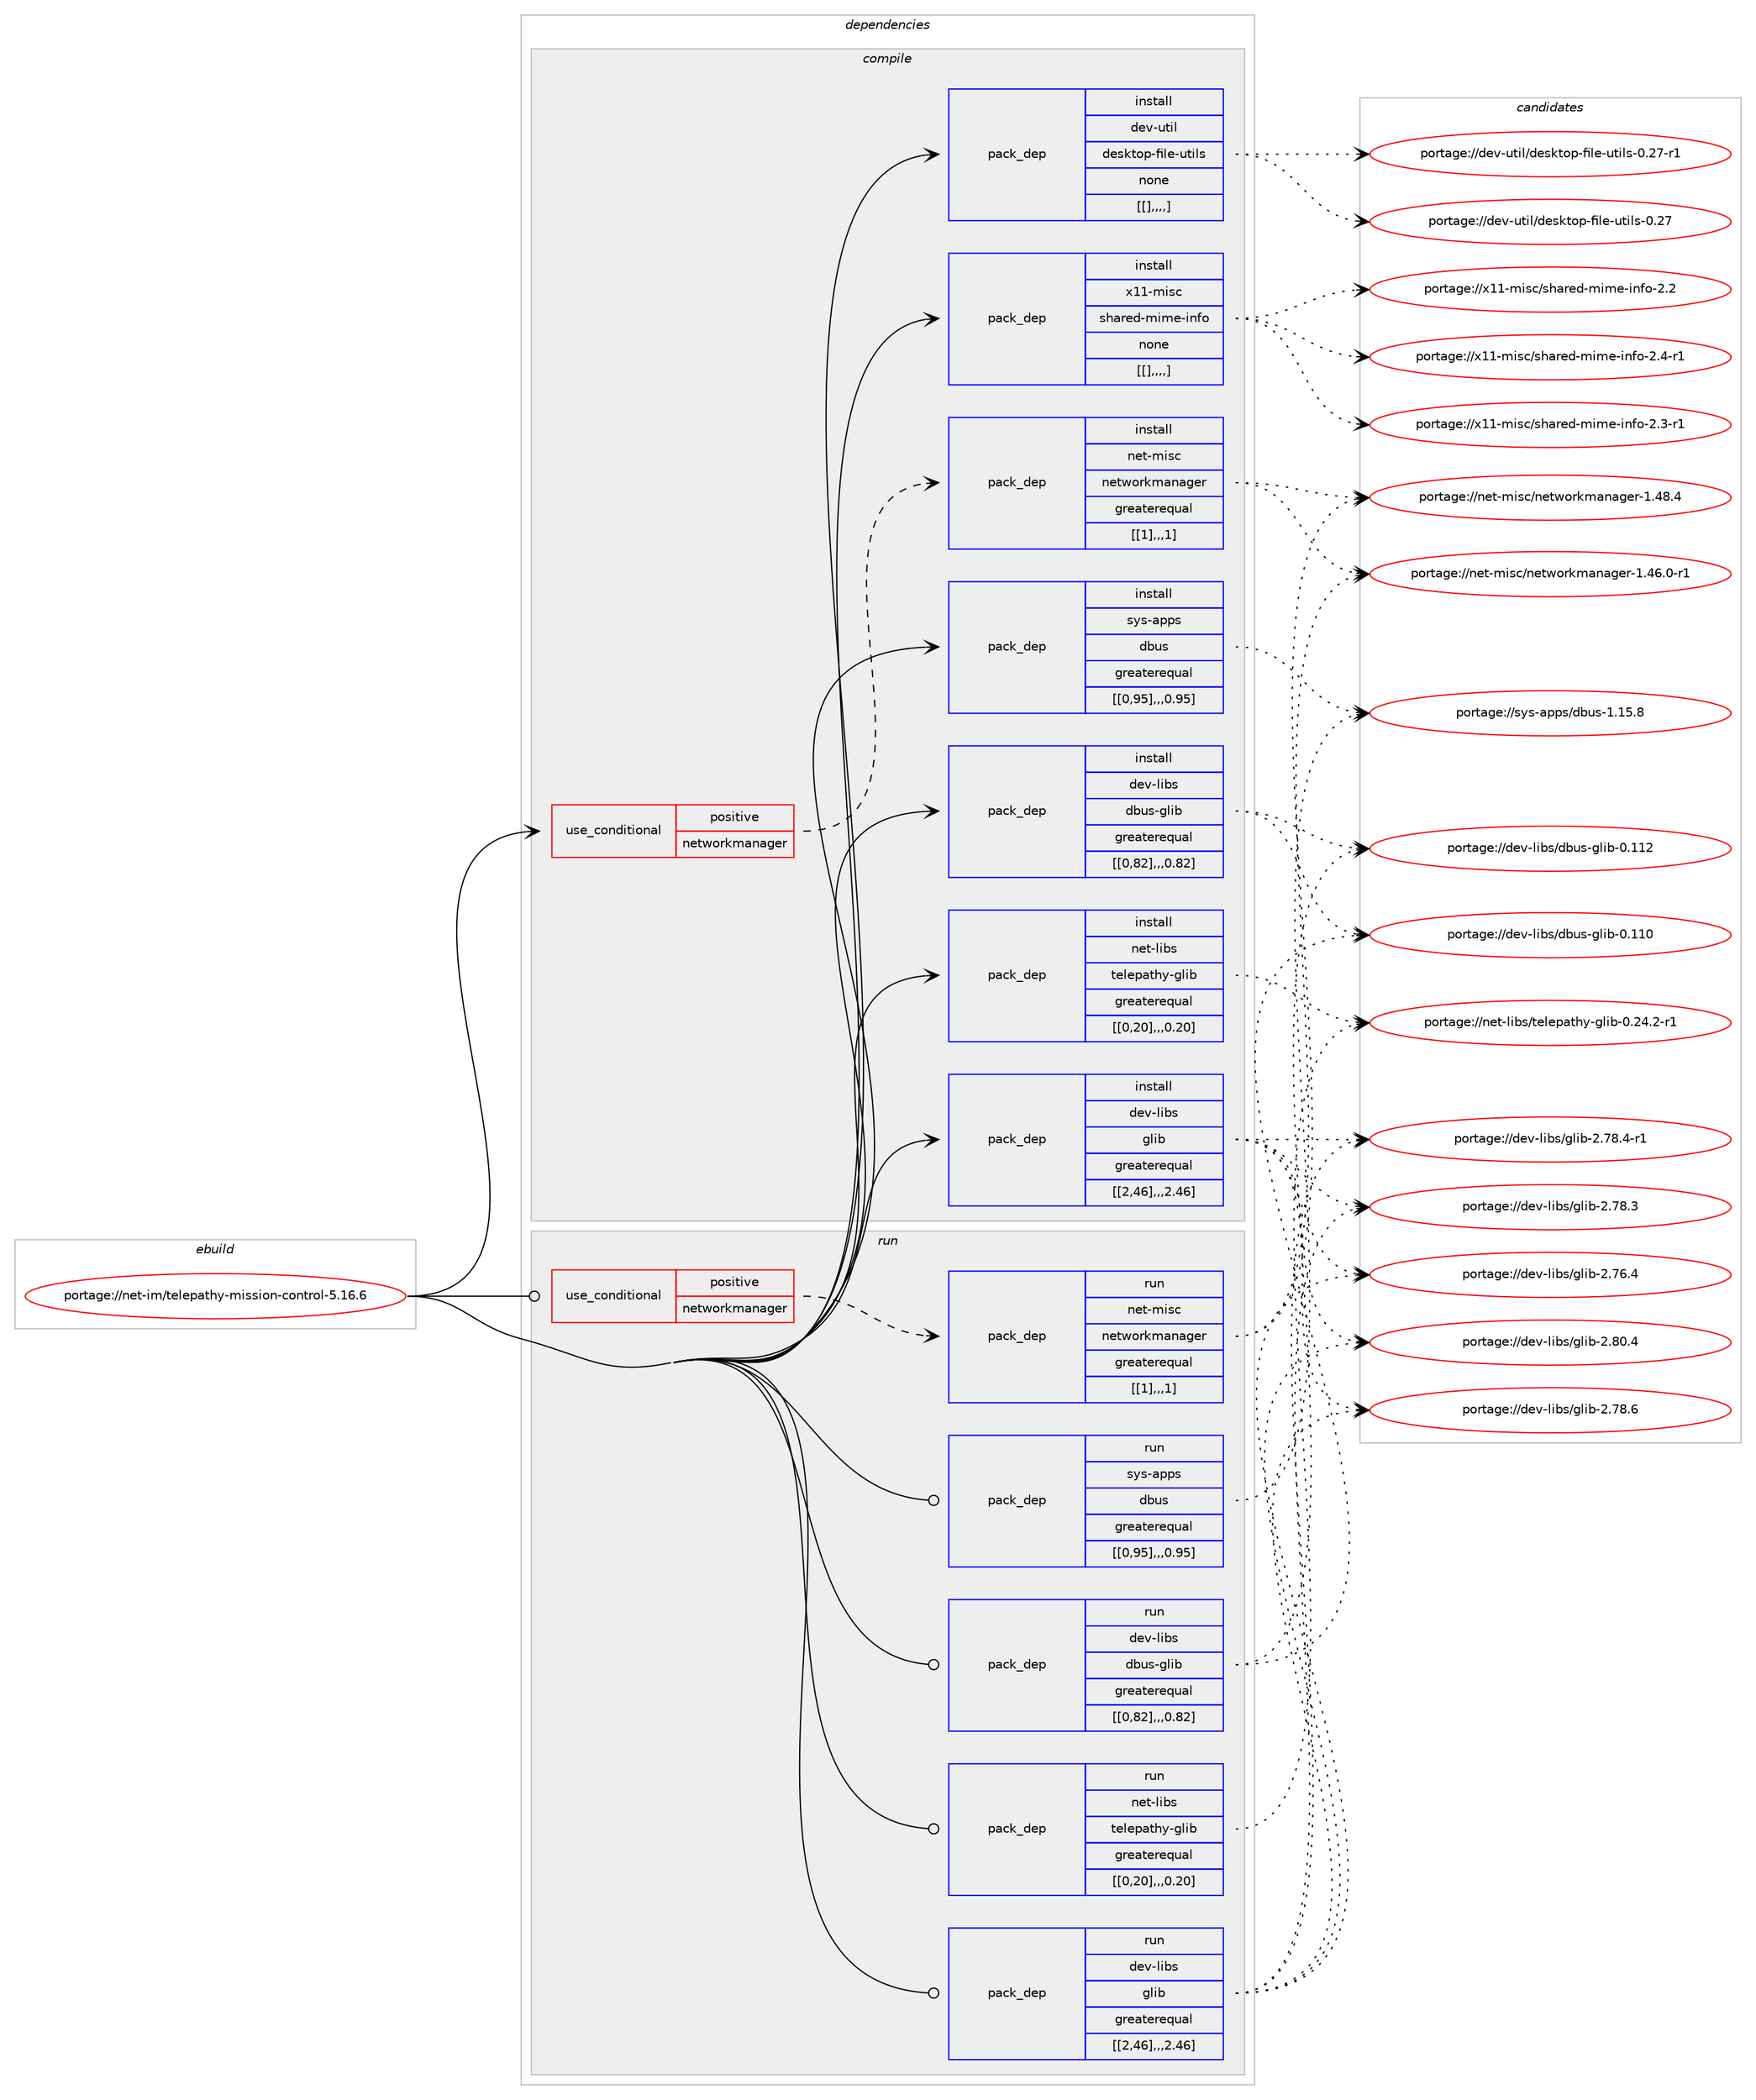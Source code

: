 digraph prolog {

# *************
# Graph options
# *************

newrank=true;
concentrate=true;
compound=true;
graph [rankdir=LR,fontname=Helvetica,fontsize=10,ranksep=1.5];#, ranksep=2.5, nodesep=0.2];
edge  [arrowhead=vee];
node  [fontname=Helvetica,fontsize=10];

# **********
# The ebuild
# **********

subgraph cluster_leftcol {
color=gray;
label=<<i>ebuild</i>>;
id [label="portage://net-im/telepathy-mission-control-5.16.6", color=red, width=4, href="../net-im/telepathy-mission-control-5.16.6.svg"];
}

# ****************
# The dependencies
# ****************

subgraph cluster_midcol {
color=gray;
label=<<i>dependencies</i>>;
subgraph cluster_compile {
fillcolor="#eeeeee";
style=filled;
label=<<i>compile</i>>;
subgraph cond96962 {
dependency373488 [label=<<TABLE BORDER="0" CELLBORDER="1" CELLSPACING="0" CELLPADDING="4"><TR><TD ROWSPAN="3" CELLPADDING="10">use_conditional</TD></TR><TR><TD>positive</TD></TR><TR><TD>networkmanager</TD></TR></TABLE>>, shape=none, color=red];
subgraph pack273748 {
dependency373489 [label=<<TABLE BORDER="0" CELLBORDER="1" CELLSPACING="0" CELLPADDING="4" WIDTH="220"><TR><TD ROWSPAN="6" CELLPADDING="30">pack_dep</TD></TR><TR><TD WIDTH="110">install</TD></TR><TR><TD>net-misc</TD></TR><TR><TD>networkmanager</TD></TR><TR><TD>greaterequal</TD></TR><TR><TD>[[1],,,1]</TD></TR></TABLE>>, shape=none, color=blue];
}
dependency373488:e -> dependency373489:w [weight=20,style="dashed",arrowhead="vee"];
}
id:e -> dependency373488:w [weight=20,style="solid",arrowhead="vee"];
subgraph pack273749 {
dependency373490 [label=<<TABLE BORDER="0" CELLBORDER="1" CELLSPACING="0" CELLPADDING="4" WIDTH="220"><TR><TD ROWSPAN="6" CELLPADDING="30">pack_dep</TD></TR><TR><TD WIDTH="110">install</TD></TR><TR><TD>dev-libs</TD></TR><TR><TD>dbus-glib</TD></TR><TR><TD>greaterequal</TD></TR><TR><TD>[[0,82],,,0.82]</TD></TR></TABLE>>, shape=none, color=blue];
}
id:e -> dependency373490:w [weight=20,style="solid",arrowhead="vee"];
subgraph pack273750 {
dependency373491 [label=<<TABLE BORDER="0" CELLBORDER="1" CELLSPACING="0" CELLPADDING="4" WIDTH="220"><TR><TD ROWSPAN="6" CELLPADDING="30">pack_dep</TD></TR><TR><TD WIDTH="110">install</TD></TR><TR><TD>dev-libs</TD></TR><TR><TD>glib</TD></TR><TR><TD>greaterequal</TD></TR><TR><TD>[[2,46],,,2.46]</TD></TR></TABLE>>, shape=none, color=blue];
}
id:e -> dependency373491:w [weight=20,style="solid",arrowhead="vee"];
subgraph pack273751 {
dependency373492 [label=<<TABLE BORDER="0" CELLBORDER="1" CELLSPACING="0" CELLPADDING="4" WIDTH="220"><TR><TD ROWSPAN="6" CELLPADDING="30">pack_dep</TD></TR><TR><TD WIDTH="110">install</TD></TR><TR><TD>dev-util</TD></TR><TR><TD>desktop-file-utils</TD></TR><TR><TD>none</TD></TR><TR><TD>[[],,,,]</TD></TR></TABLE>>, shape=none, color=blue];
}
id:e -> dependency373492:w [weight=20,style="solid",arrowhead="vee"];
subgraph pack273752 {
dependency373493 [label=<<TABLE BORDER="0" CELLBORDER="1" CELLSPACING="0" CELLPADDING="4" WIDTH="220"><TR><TD ROWSPAN="6" CELLPADDING="30">pack_dep</TD></TR><TR><TD WIDTH="110">install</TD></TR><TR><TD>net-libs</TD></TR><TR><TD>telepathy-glib</TD></TR><TR><TD>greaterequal</TD></TR><TR><TD>[[0,20],,,0.20]</TD></TR></TABLE>>, shape=none, color=blue];
}
id:e -> dependency373493:w [weight=20,style="solid",arrowhead="vee"];
subgraph pack273753 {
dependency373494 [label=<<TABLE BORDER="0" CELLBORDER="1" CELLSPACING="0" CELLPADDING="4" WIDTH="220"><TR><TD ROWSPAN="6" CELLPADDING="30">pack_dep</TD></TR><TR><TD WIDTH="110">install</TD></TR><TR><TD>sys-apps</TD></TR><TR><TD>dbus</TD></TR><TR><TD>greaterequal</TD></TR><TR><TD>[[0,95],,,0.95]</TD></TR></TABLE>>, shape=none, color=blue];
}
id:e -> dependency373494:w [weight=20,style="solid",arrowhead="vee"];
subgraph pack273754 {
dependency373495 [label=<<TABLE BORDER="0" CELLBORDER="1" CELLSPACING="0" CELLPADDING="4" WIDTH="220"><TR><TD ROWSPAN="6" CELLPADDING="30">pack_dep</TD></TR><TR><TD WIDTH="110">install</TD></TR><TR><TD>x11-misc</TD></TR><TR><TD>shared-mime-info</TD></TR><TR><TD>none</TD></TR><TR><TD>[[],,,,]</TD></TR></TABLE>>, shape=none, color=blue];
}
id:e -> dependency373495:w [weight=20,style="solid",arrowhead="vee"];
}
subgraph cluster_compileandrun {
fillcolor="#eeeeee";
style=filled;
label=<<i>compile and run</i>>;
}
subgraph cluster_run {
fillcolor="#eeeeee";
style=filled;
label=<<i>run</i>>;
subgraph cond96963 {
dependency373496 [label=<<TABLE BORDER="0" CELLBORDER="1" CELLSPACING="0" CELLPADDING="4"><TR><TD ROWSPAN="3" CELLPADDING="10">use_conditional</TD></TR><TR><TD>positive</TD></TR><TR><TD>networkmanager</TD></TR></TABLE>>, shape=none, color=red];
subgraph pack273755 {
dependency373497 [label=<<TABLE BORDER="0" CELLBORDER="1" CELLSPACING="0" CELLPADDING="4" WIDTH="220"><TR><TD ROWSPAN="6" CELLPADDING="30">pack_dep</TD></TR><TR><TD WIDTH="110">run</TD></TR><TR><TD>net-misc</TD></TR><TR><TD>networkmanager</TD></TR><TR><TD>greaterequal</TD></TR><TR><TD>[[1],,,1]</TD></TR></TABLE>>, shape=none, color=blue];
}
dependency373496:e -> dependency373497:w [weight=20,style="dashed",arrowhead="vee"];
}
id:e -> dependency373496:w [weight=20,style="solid",arrowhead="odot"];
subgraph pack273756 {
dependency373498 [label=<<TABLE BORDER="0" CELLBORDER="1" CELLSPACING="0" CELLPADDING="4" WIDTH="220"><TR><TD ROWSPAN="6" CELLPADDING="30">pack_dep</TD></TR><TR><TD WIDTH="110">run</TD></TR><TR><TD>dev-libs</TD></TR><TR><TD>dbus-glib</TD></TR><TR><TD>greaterequal</TD></TR><TR><TD>[[0,82],,,0.82]</TD></TR></TABLE>>, shape=none, color=blue];
}
id:e -> dependency373498:w [weight=20,style="solid",arrowhead="odot"];
subgraph pack273757 {
dependency373499 [label=<<TABLE BORDER="0" CELLBORDER="1" CELLSPACING="0" CELLPADDING="4" WIDTH="220"><TR><TD ROWSPAN="6" CELLPADDING="30">pack_dep</TD></TR><TR><TD WIDTH="110">run</TD></TR><TR><TD>dev-libs</TD></TR><TR><TD>glib</TD></TR><TR><TD>greaterequal</TD></TR><TR><TD>[[2,46],,,2.46]</TD></TR></TABLE>>, shape=none, color=blue];
}
id:e -> dependency373499:w [weight=20,style="solid",arrowhead="odot"];
subgraph pack273758 {
dependency373500 [label=<<TABLE BORDER="0" CELLBORDER="1" CELLSPACING="0" CELLPADDING="4" WIDTH="220"><TR><TD ROWSPAN="6" CELLPADDING="30">pack_dep</TD></TR><TR><TD WIDTH="110">run</TD></TR><TR><TD>net-libs</TD></TR><TR><TD>telepathy-glib</TD></TR><TR><TD>greaterequal</TD></TR><TR><TD>[[0,20],,,0.20]</TD></TR></TABLE>>, shape=none, color=blue];
}
id:e -> dependency373500:w [weight=20,style="solid",arrowhead="odot"];
subgraph pack273759 {
dependency373501 [label=<<TABLE BORDER="0" CELLBORDER="1" CELLSPACING="0" CELLPADDING="4" WIDTH="220"><TR><TD ROWSPAN="6" CELLPADDING="30">pack_dep</TD></TR><TR><TD WIDTH="110">run</TD></TR><TR><TD>sys-apps</TD></TR><TR><TD>dbus</TD></TR><TR><TD>greaterequal</TD></TR><TR><TD>[[0,95],,,0.95]</TD></TR></TABLE>>, shape=none, color=blue];
}
id:e -> dependency373501:w [weight=20,style="solid",arrowhead="odot"];
}
}

# **************
# The candidates
# **************

subgraph cluster_choices {
rank=same;
color=gray;
label=<<i>candidates</i>>;

subgraph choice273748 {
color=black;
nodesep=1;
choice110101116451091051159947110101116119111114107109971109710310111445494652564652 [label="portage://net-misc/networkmanager-1.48.4", color=red, width=4,href="../net-misc/networkmanager-1.48.4.svg"];
choice1101011164510910511599471101011161191111141071099711097103101114454946525446484511449 [label="portage://net-misc/networkmanager-1.46.0-r1", color=red, width=4,href="../net-misc/networkmanager-1.46.0-r1.svg"];
dependency373489:e -> choice110101116451091051159947110101116119111114107109971109710310111445494652564652:w [style=dotted,weight="100"];
dependency373489:e -> choice1101011164510910511599471101011161191111141071099711097103101114454946525446484511449:w [style=dotted,weight="100"];
}
subgraph choice273749 {
color=black;
nodesep=1;
choice100101118451081059811547100981171154510310810598454846494950 [label="portage://dev-libs/dbus-glib-0.112", color=red, width=4,href="../dev-libs/dbus-glib-0.112.svg"];
choice100101118451081059811547100981171154510310810598454846494948 [label="portage://dev-libs/dbus-glib-0.110", color=red, width=4,href="../dev-libs/dbus-glib-0.110.svg"];
dependency373490:e -> choice100101118451081059811547100981171154510310810598454846494950:w [style=dotted,weight="100"];
dependency373490:e -> choice100101118451081059811547100981171154510310810598454846494948:w [style=dotted,weight="100"];
}
subgraph choice273750 {
color=black;
nodesep=1;
choice1001011184510810598115471031081059845504656484652 [label="portage://dev-libs/glib-2.80.4", color=red, width=4,href="../dev-libs/glib-2.80.4.svg"];
choice1001011184510810598115471031081059845504655564654 [label="portage://dev-libs/glib-2.78.6", color=red, width=4,href="../dev-libs/glib-2.78.6.svg"];
choice10010111845108105981154710310810598455046555646524511449 [label="portage://dev-libs/glib-2.78.4-r1", color=red, width=4,href="../dev-libs/glib-2.78.4-r1.svg"];
choice1001011184510810598115471031081059845504655564651 [label="portage://dev-libs/glib-2.78.3", color=red, width=4,href="../dev-libs/glib-2.78.3.svg"];
choice1001011184510810598115471031081059845504655544652 [label="portage://dev-libs/glib-2.76.4", color=red, width=4,href="../dev-libs/glib-2.76.4.svg"];
dependency373491:e -> choice1001011184510810598115471031081059845504656484652:w [style=dotted,weight="100"];
dependency373491:e -> choice1001011184510810598115471031081059845504655564654:w [style=dotted,weight="100"];
dependency373491:e -> choice10010111845108105981154710310810598455046555646524511449:w [style=dotted,weight="100"];
dependency373491:e -> choice1001011184510810598115471031081059845504655564651:w [style=dotted,weight="100"];
dependency373491:e -> choice1001011184510810598115471031081059845504655544652:w [style=dotted,weight="100"];
}
subgraph choice273751 {
color=black;
nodesep=1;
choice1001011184511711610510847100101115107116111112451021051081014511711610510811545484650554511449 [label="portage://dev-util/desktop-file-utils-0.27-r1", color=red, width=4,href="../dev-util/desktop-file-utils-0.27-r1.svg"];
choice100101118451171161051084710010111510711611111245102105108101451171161051081154548465055 [label="portage://dev-util/desktop-file-utils-0.27", color=red, width=4,href="../dev-util/desktop-file-utils-0.27.svg"];
dependency373492:e -> choice1001011184511711610510847100101115107116111112451021051081014511711610510811545484650554511449:w [style=dotted,weight="100"];
dependency373492:e -> choice100101118451171161051084710010111510711611111245102105108101451171161051081154548465055:w [style=dotted,weight="100"];
}
subgraph choice273752 {
color=black;
nodesep=1;
choice110101116451081059811547116101108101112971161041214510310810598454846505246504511449 [label="portage://net-libs/telepathy-glib-0.24.2-r1", color=red, width=4,href="../net-libs/telepathy-glib-0.24.2-r1.svg"];
dependency373493:e -> choice110101116451081059811547116101108101112971161041214510310810598454846505246504511449:w [style=dotted,weight="100"];
}
subgraph choice273753 {
color=black;
nodesep=1;
choice1151211154597112112115471009811711545494649534656 [label="portage://sys-apps/dbus-1.15.8", color=red, width=4,href="../sys-apps/dbus-1.15.8.svg"];
dependency373494:e -> choice1151211154597112112115471009811711545494649534656:w [style=dotted,weight="100"];
}
subgraph choice273754 {
color=black;
nodesep=1;
choice1204949451091051159947115104971141011004510910510910145105110102111455046524511449 [label="portage://x11-misc/shared-mime-info-2.4-r1", color=red, width=4,href="../x11-misc/shared-mime-info-2.4-r1.svg"];
choice1204949451091051159947115104971141011004510910510910145105110102111455046514511449 [label="portage://x11-misc/shared-mime-info-2.3-r1", color=red, width=4,href="../x11-misc/shared-mime-info-2.3-r1.svg"];
choice120494945109105115994711510497114101100451091051091014510511010211145504650 [label="portage://x11-misc/shared-mime-info-2.2", color=red, width=4,href="../x11-misc/shared-mime-info-2.2.svg"];
dependency373495:e -> choice1204949451091051159947115104971141011004510910510910145105110102111455046524511449:w [style=dotted,weight="100"];
dependency373495:e -> choice1204949451091051159947115104971141011004510910510910145105110102111455046514511449:w [style=dotted,weight="100"];
dependency373495:e -> choice120494945109105115994711510497114101100451091051091014510511010211145504650:w [style=dotted,weight="100"];
}
subgraph choice273755 {
color=black;
nodesep=1;
choice110101116451091051159947110101116119111114107109971109710310111445494652564652 [label="portage://net-misc/networkmanager-1.48.4", color=red, width=4,href="../net-misc/networkmanager-1.48.4.svg"];
choice1101011164510910511599471101011161191111141071099711097103101114454946525446484511449 [label="portage://net-misc/networkmanager-1.46.0-r1", color=red, width=4,href="../net-misc/networkmanager-1.46.0-r1.svg"];
dependency373497:e -> choice110101116451091051159947110101116119111114107109971109710310111445494652564652:w [style=dotted,weight="100"];
dependency373497:e -> choice1101011164510910511599471101011161191111141071099711097103101114454946525446484511449:w [style=dotted,weight="100"];
}
subgraph choice273756 {
color=black;
nodesep=1;
choice100101118451081059811547100981171154510310810598454846494950 [label="portage://dev-libs/dbus-glib-0.112", color=red, width=4,href="../dev-libs/dbus-glib-0.112.svg"];
choice100101118451081059811547100981171154510310810598454846494948 [label="portage://dev-libs/dbus-glib-0.110", color=red, width=4,href="../dev-libs/dbus-glib-0.110.svg"];
dependency373498:e -> choice100101118451081059811547100981171154510310810598454846494950:w [style=dotted,weight="100"];
dependency373498:e -> choice100101118451081059811547100981171154510310810598454846494948:w [style=dotted,weight="100"];
}
subgraph choice273757 {
color=black;
nodesep=1;
choice1001011184510810598115471031081059845504656484652 [label="portage://dev-libs/glib-2.80.4", color=red, width=4,href="../dev-libs/glib-2.80.4.svg"];
choice1001011184510810598115471031081059845504655564654 [label="portage://dev-libs/glib-2.78.6", color=red, width=4,href="../dev-libs/glib-2.78.6.svg"];
choice10010111845108105981154710310810598455046555646524511449 [label="portage://dev-libs/glib-2.78.4-r1", color=red, width=4,href="../dev-libs/glib-2.78.4-r1.svg"];
choice1001011184510810598115471031081059845504655564651 [label="portage://dev-libs/glib-2.78.3", color=red, width=4,href="../dev-libs/glib-2.78.3.svg"];
choice1001011184510810598115471031081059845504655544652 [label="portage://dev-libs/glib-2.76.4", color=red, width=4,href="../dev-libs/glib-2.76.4.svg"];
dependency373499:e -> choice1001011184510810598115471031081059845504656484652:w [style=dotted,weight="100"];
dependency373499:e -> choice1001011184510810598115471031081059845504655564654:w [style=dotted,weight="100"];
dependency373499:e -> choice10010111845108105981154710310810598455046555646524511449:w [style=dotted,weight="100"];
dependency373499:e -> choice1001011184510810598115471031081059845504655564651:w [style=dotted,weight="100"];
dependency373499:e -> choice1001011184510810598115471031081059845504655544652:w [style=dotted,weight="100"];
}
subgraph choice273758 {
color=black;
nodesep=1;
choice110101116451081059811547116101108101112971161041214510310810598454846505246504511449 [label="portage://net-libs/telepathy-glib-0.24.2-r1", color=red, width=4,href="../net-libs/telepathy-glib-0.24.2-r1.svg"];
dependency373500:e -> choice110101116451081059811547116101108101112971161041214510310810598454846505246504511449:w [style=dotted,weight="100"];
}
subgraph choice273759 {
color=black;
nodesep=1;
choice1151211154597112112115471009811711545494649534656 [label="portage://sys-apps/dbus-1.15.8", color=red, width=4,href="../sys-apps/dbus-1.15.8.svg"];
dependency373501:e -> choice1151211154597112112115471009811711545494649534656:w [style=dotted,weight="100"];
}
}

}
